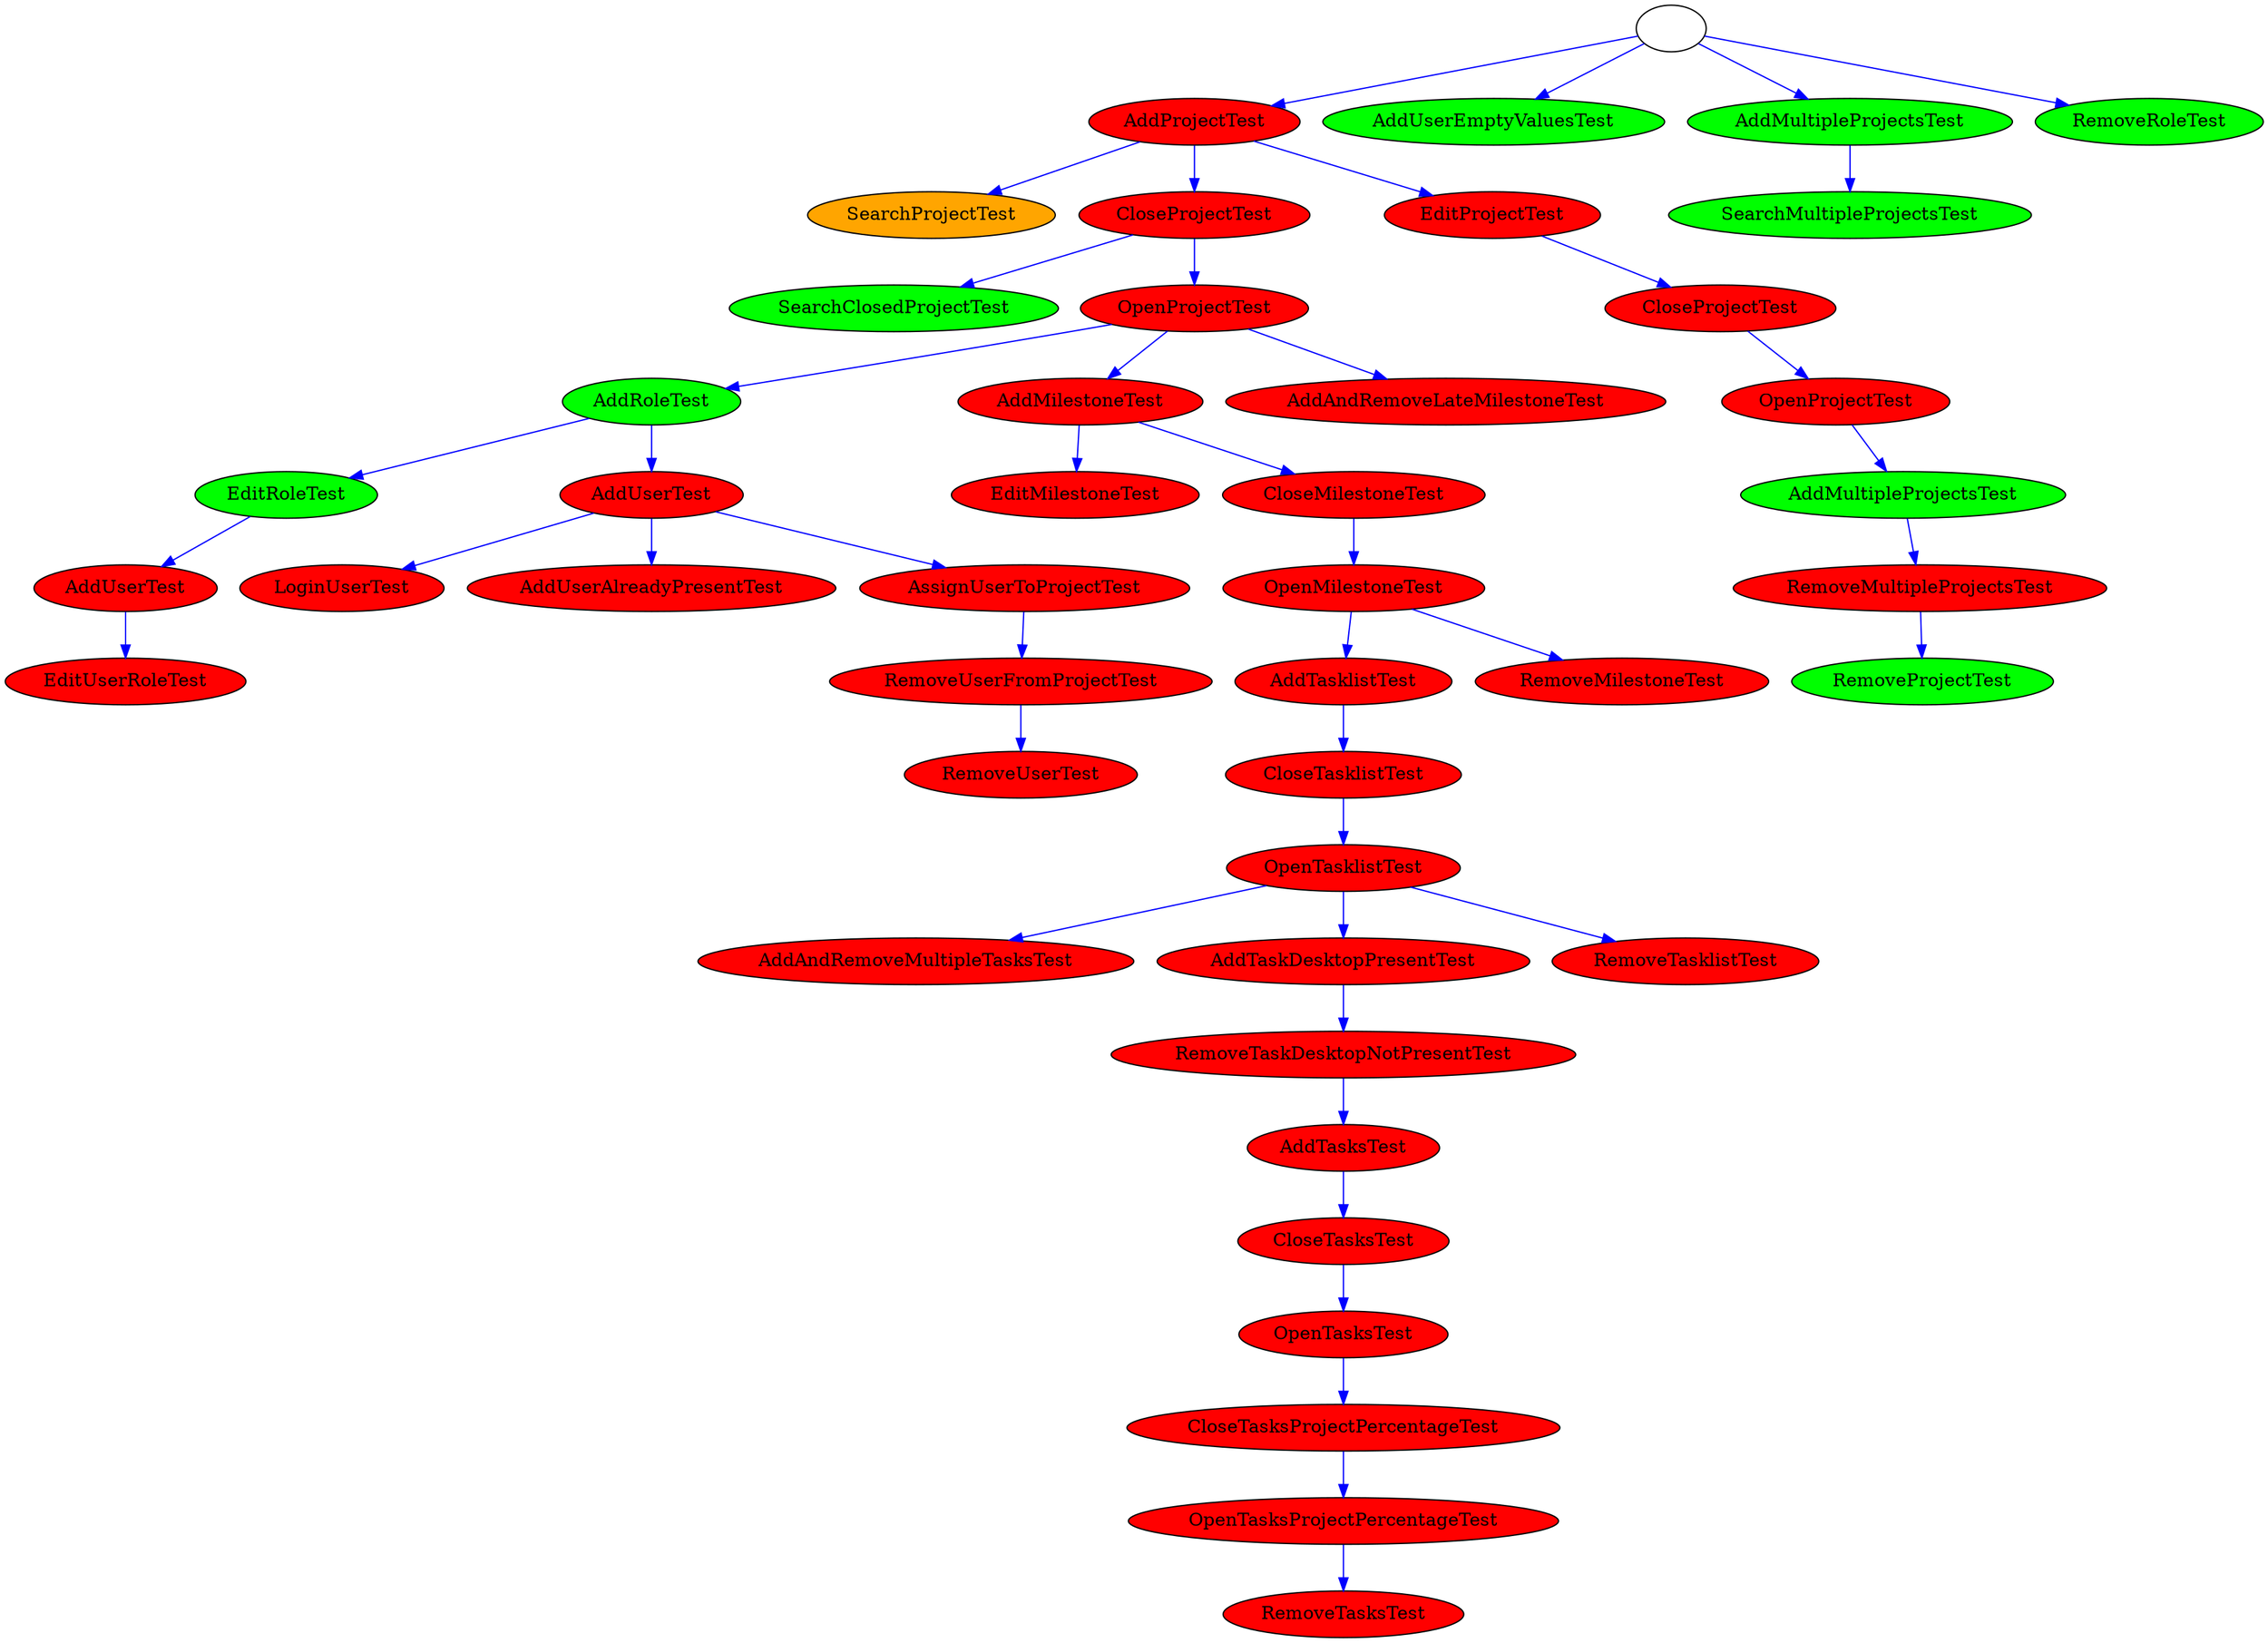 strict digraph G {
root_925284253 [ label="" color = "black" ];
AddProjectTest_1197388301 [ label="AddProjectTest"fillcolor="red" style="filled" fontcolor="black" ];
AddUserEmptyValuesTest_1966112996 [ label="AddUserEmptyValuesTest"fillcolor="green" style="filled" fontcolor="black" ];
AddMultipleProjectsTest_1482221922 [ label="AddMultipleProjectsTest"fillcolor="green" style="filled" fontcolor="black" ];
RemoveRoleTest_765603050 [ label="RemoveRoleTest"fillcolor="green" style="filled" fontcolor="black" ];
SearchProjectTest_325822962 [ label="SearchProjectTest"fillcolor="orange" style="filled" fontcolor="black" ];
CloseProjectTest_307571683 [ label="CloseProjectTest"fillcolor="red" style="filled" fontcolor="black" ];
EditProjectTest_969143501 [ label="EditProjectTest"fillcolor="red" style="filled" fontcolor="black" ];
SearchMultipleProjectsTest_973759353 [ label="SearchMultipleProjectsTest"fillcolor="green" style="filled" fontcolor="black" ];
SearchClosedProjectTest_724057008 [ label="SearchClosedProjectTest"fillcolor="green" style="filled" fontcolor="black" ];
OpenProjectTest_420952295 [ label="OpenProjectTest"fillcolor="red" style="filled" fontcolor="black" ];
CloseProjectTest_535816483 [ label="CloseProjectTest"fillcolor="red" style="filled" fontcolor="black" ];
AddRoleTest_1896567676 [ label="AddRoleTest"fillcolor="green" style="filled" fontcolor="black" ];
AddMilestoneTest_1224777842 [ label="AddMilestoneTest"fillcolor="red" style="filled" fontcolor="black" ];
AddAndRemoveLateMilestoneTest_1494943934 [ label="AddAndRemoveLateMilestoneTest"fillcolor="red" style="filled" fontcolor="black" ];
OpenProjectTest_649197095 [ label="OpenProjectTest"fillcolor="red" style="filled" fontcolor="black" ];
EditRoleTest_324894105 [ label="EditRoleTest"fillcolor="green" style="filled" fontcolor="black" ];
AddUserTest_27572146 [ label="AddUserTest"fillcolor="red" style="filled" fontcolor="black" ];
EditMilestoneTest_2107412647 [ label="EditMilestoneTest"fillcolor="red" style="filled" fontcolor="black" ];
CloseMilestoneTest_670117366 [ label="CloseMilestoneTest"fillcolor="red" style="filled" fontcolor="black" ];
AddMultipleProjectsTest_1758309080 [ label="AddMultipleProjectsTest"fillcolor="green" style="filled" fontcolor="black" ];
AddUserTest_2101077661 [ label="AddUserTest"fillcolor="red" style="filled" fontcolor="black" ];
LoginUserTest_1922678546 [ label="LoginUserTest"fillcolor="red" style="filled" fontcolor="black" ];
AddUserAlreadyPresentTest_18721704 [ label="AddUserAlreadyPresentTest"fillcolor="red" style="filled" fontcolor="black" ];
AssignUserToProjectTest_221463069 [ label="AssignUserToProjectTest"fillcolor="red" style="filled" fontcolor="black" ];
OpenMilestoneTest_1457430995 [ label="OpenMilestoneTest"fillcolor="red" style="filled" fontcolor="black" ];
RemoveMultipleProjectsTest_1153508344 [ label="RemoveMultipleProjectsTest"fillcolor="red" style="filled" fontcolor="black" ];
EditUserRoleTest_2118523151 [ label="EditUserRoleTest"fillcolor="red" style="filled" fontcolor="black" ];
RemoveUserFromProjectTest_1737408622 [ label="RemoveUserFromProjectTest"fillcolor="red" style="filled" fontcolor="black" ];
AddTasklistTest_1277418585 [ label="AddTasklistTest"fillcolor="red" style="filled" fontcolor="black" ];
RemoveMilestoneTest_68365997 [ label="RemoveMilestoneTest"fillcolor="red" style="filled" fontcolor="black" ];
RemoveProjectTest_1161608984 [ label="RemoveProjectTest"fillcolor="green" style="filled" fontcolor="black" ];
RemoveUserTest_758219607 [ label="RemoveUserTest"fillcolor="red" style="filled" fontcolor="black" ];
CloseTasklistTest_309944341 [ label="CloseTasklistTest"fillcolor="red" style="filled" fontcolor="black" ];
OpenTasklistTest_468244222 [ label="OpenTasklistTest"fillcolor="red" style="filled" fontcolor="black" ];
AddAndRemoveMultipleTasksTest_126292069 [ label="AddAndRemoveMultipleTasksTest"fillcolor="red" style="filled" fontcolor="black" ];
AddTaskDesktopPresentTest_439798853 [ label="AddTaskDesktopPresentTest"fillcolor="red" style="filled" fontcolor="black" ];
RemoveTasklistTest_1775513416 [ label="RemoveTasklistTest"fillcolor="red" style="filled" fontcolor="black" ];
RemoveTaskDesktopNotPresentTest_1115167427 [ label="RemoveTaskDesktopNotPresentTest"fillcolor="red" style="filled" fontcolor="black" ];
AddTasksTest_212781574 [ label="AddTasksTest"fillcolor="red" style="filled" fontcolor="black" ];
CloseTasksTest_456338121 [ label="CloseTasksTest"fillcolor="red" style="filled" fontcolor="black" ];
OpenTasksTest_1579875147 [ label="OpenTasksTest"fillcolor="red" style="filled" fontcolor="black" ];
CloseTasksProjectPercentageTest_953437461 [ label="CloseTasksProjectPercentageTest"fillcolor="red" style="filled" fontcolor="black" ];
OpenTasksProjectPercentageTest_249257682 [ label="OpenTasksProjectPercentageTest"fillcolor="red" style="filled" fontcolor="black" ];
RemoveTasksTest_668566260 [ label="RemoveTasksTest"fillcolor="red" style="filled" fontcolor="black" ];
  root_925284253 -> AddProjectTest_1197388301 [ label="" color="blue" ];
  root_925284253 -> AddUserEmptyValuesTest_1966112996 [ label="" color="blue" ];
  root_925284253 -> AddMultipleProjectsTest_1482221922 [ label="" color="blue" ];
  root_925284253 -> RemoveRoleTest_765603050 [ label="" color="blue" ];
  AddProjectTest_1197388301 -> SearchProjectTest_325822962 [ label="" color="blue" ];
  AddProjectTest_1197388301 -> CloseProjectTest_307571683 [ label="" color="blue" ];
  AddProjectTest_1197388301 -> EditProjectTest_969143501 [ label="" color="blue" ];
  AddMultipleProjectsTest_1482221922 -> SearchMultipleProjectsTest_973759353 [ label="" color="blue" ];
  CloseProjectTest_307571683 -> SearchClosedProjectTest_724057008 [ label="" color="blue" ];
  CloseProjectTest_307571683 -> OpenProjectTest_420952295 [ label="" color="blue" ];
  EditProjectTest_969143501 -> CloseProjectTest_535816483 [ label="" color="blue" ];
  OpenProjectTest_420952295 -> AddRoleTest_1896567676 [ label="" color="blue" ];
  OpenProjectTest_420952295 -> AddMilestoneTest_1224777842 [ label="" color="blue" ];
  OpenProjectTest_420952295 -> AddAndRemoveLateMilestoneTest_1494943934 [ label="" color="blue" ];
  CloseProjectTest_535816483 -> OpenProjectTest_649197095 [ label="" color="blue" ];
  AddRoleTest_1896567676 -> EditRoleTest_324894105 [ label="" color="blue" ];
  AddRoleTest_1896567676 -> AddUserTest_27572146 [ label="" color="blue" ];
  AddMilestoneTest_1224777842 -> EditMilestoneTest_2107412647 [ label="" color="blue" ];
  AddMilestoneTest_1224777842 -> CloseMilestoneTest_670117366 [ label="" color="blue" ];
  OpenProjectTest_649197095 -> AddMultipleProjectsTest_1758309080 [ label="" color="blue" ];
  EditRoleTest_324894105 -> AddUserTest_2101077661 [ label="" color="blue" ];
  AddUserTest_27572146 -> LoginUserTest_1922678546 [ label="" color="blue" ];
  AddUserTest_27572146 -> AddUserAlreadyPresentTest_18721704 [ label="" color="blue" ];
  AddUserTest_27572146 -> AssignUserToProjectTest_221463069 [ label="" color="blue" ];
  CloseMilestoneTest_670117366 -> OpenMilestoneTest_1457430995 [ label="" color="blue" ];
  AddMultipleProjectsTest_1758309080 -> RemoveMultipleProjectsTest_1153508344 [ label="" color="blue" ];
  AddUserTest_2101077661 -> EditUserRoleTest_2118523151 [ label="" color="blue" ];
  AssignUserToProjectTest_221463069 -> RemoveUserFromProjectTest_1737408622 [ label="" color="blue" ];
  OpenMilestoneTest_1457430995 -> AddTasklistTest_1277418585 [ label="" color="blue" ];
  OpenMilestoneTest_1457430995 -> RemoveMilestoneTest_68365997 [ label="" color="blue" ];
  RemoveMultipleProjectsTest_1153508344 -> RemoveProjectTest_1161608984 [ label="" color="blue" ];
  RemoveUserFromProjectTest_1737408622 -> RemoveUserTest_758219607 [ label="" color="blue" ];
  AddTasklistTest_1277418585 -> CloseTasklistTest_309944341 [ label="" color="blue" ];
  CloseTasklistTest_309944341 -> OpenTasklistTest_468244222 [ label="" color="blue" ];
  OpenTasklistTest_468244222 -> AddAndRemoveMultipleTasksTest_126292069 [ label="" color="blue" ];
  OpenTasklistTest_468244222 -> AddTaskDesktopPresentTest_439798853 [ label="" color="blue" ];
  OpenTasklistTest_468244222 -> RemoveTasklistTest_1775513416 [ label="" color="blue" ];
  AddTaskDesktopPresentTest_439798853 -> RemoveTaskDesktopNotPresentTest_1115167427 [ label="" color="blue" ];
  RemoveTaskDesktopNotPresentTest_1115167427 -> AddTasksTest_212781574 [ label="" color="blue" ];
  AddTasksTest_212781574 -> CloseTasksTest_456338121 [ label="" color="blue" ];
  CloseTasksTest_456338121 -> OpenTasksTest_1579875147 [ label="" color="blue" ];
  OpenTasksTest_1579875147 -> CloseTasksProjectPercentageTest_953437461 [ label="" color="blue" ];
  CloseTasksProjectPercentageTest_953437461 -> OpenTasksProjectPercentageTest_249257682 [ label="" color="blue" ];
  OpenTasksProjectPercentageTest_249257682 -> RemoveTasksTest_668566260 [ label="" color="blue" ];
}
